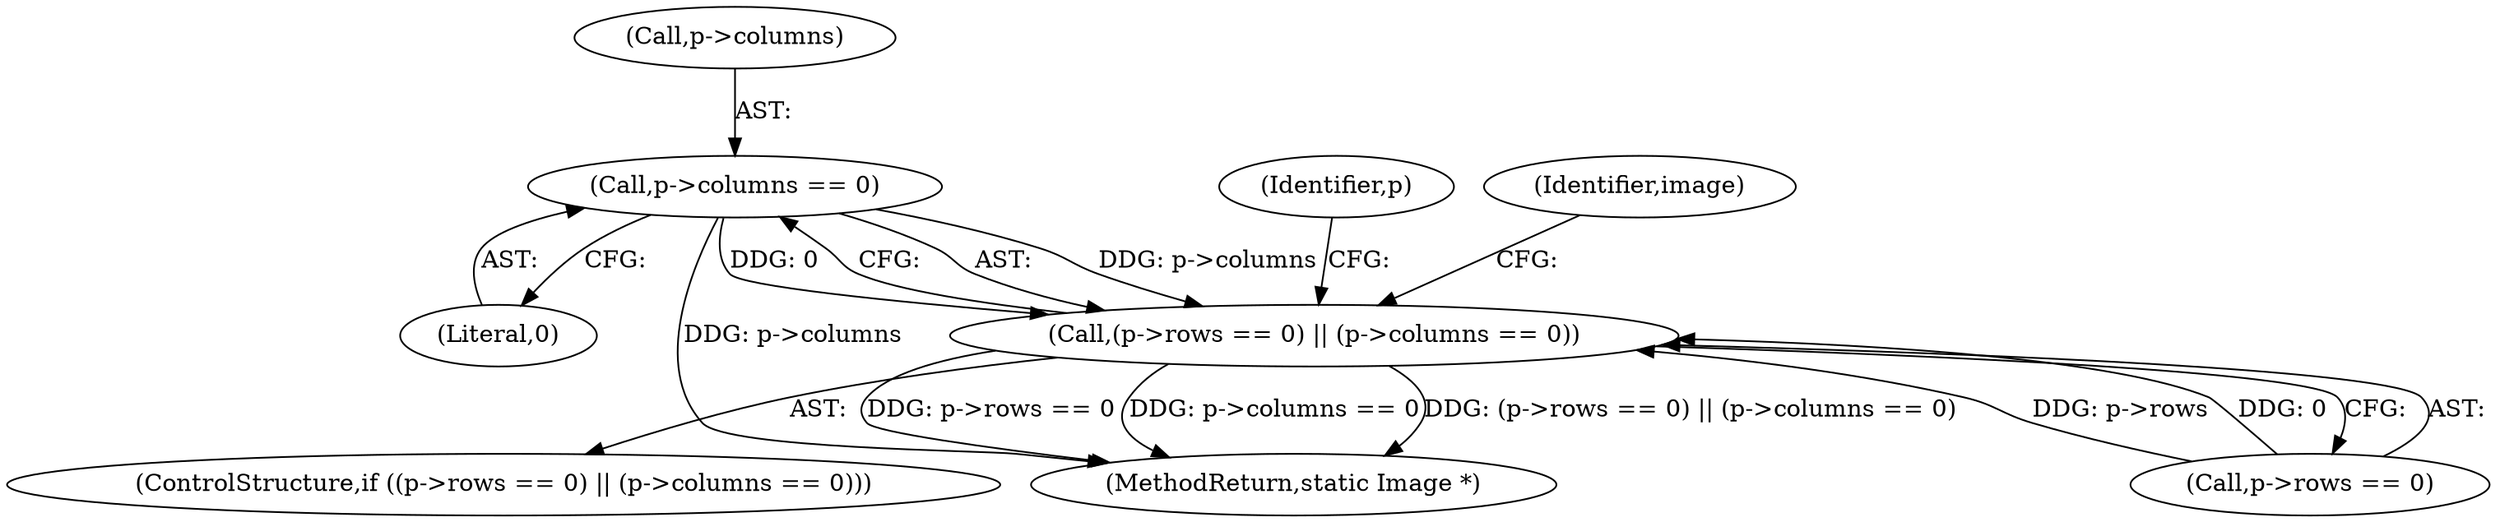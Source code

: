 digraph "0_ImageMagick_d9b2209a69ee90d8df81fb124eb66f593eb9f599_0@pointer" {
"1001857" [label="(Call,p->columns == 0)"];
"1001851" [label="(Call,(p->rows == 0) || (p->columns == 0))"];
"1001851" [label="(Call,(p->rows == 0) || (p->columns == 0))"];
"1001857" [label="(Call,p->columns == 0)"];
"1001861" [label="(Literal,0)"];
"1001864" [label="(Identifier,p)"];
"1001914" [label="(MethodReturn,static Image *)"];
"1001850" [label="(ControlStructure,if ((p->rows == 0) || (p->columns == 0)))"];
"1001874" [label="(Identifier,image)"];
"1001858" [label="(Call,p->columns)"];
"1001852" [label="(Call,p->rows == 0)"];
"1001857" -> "1001851"  [label="AST: "];
"1001857" -> "1001861"  [label="CFG: "];
"1001858" -> "1001857"  [label="AST: "];
"1001861" -> "1001857"  [label="AST: "];
"1001851" -> "1001857"  [label="CFG: "];
"1001857" -> "1001914"  [label="DDG: p->columns"];
"1001857" -> "1001851"  [label="DDG: p->columns"];
"1001857" -> "1001851"  [label="DDG: 0"];
"1001851" -> "1001850"  [label="AST: "];
"1001851" -> "1001852"  [label="CFG: "];
"1001852" -> "1001851"  [label="AST: "];
"1001864" -> "1001851"  [label="CFG: "];
"1001874" -> "1001851"  [label="CFG: "];
"1001851" -> "1001914"  [label="DDG: p->columns == 0"];
"1001851" -> "1001914"  [label="DDG: (p->rows == 0) || (p->columns == 0)"];
"1001851" -> "1001914"  [label="DDG: p->rows == 0"];
"1001852" -> "1001851"  [label="DDG: p->rows"];
"1001852" -> "1001851"  [label="DDG: 0"];
}
